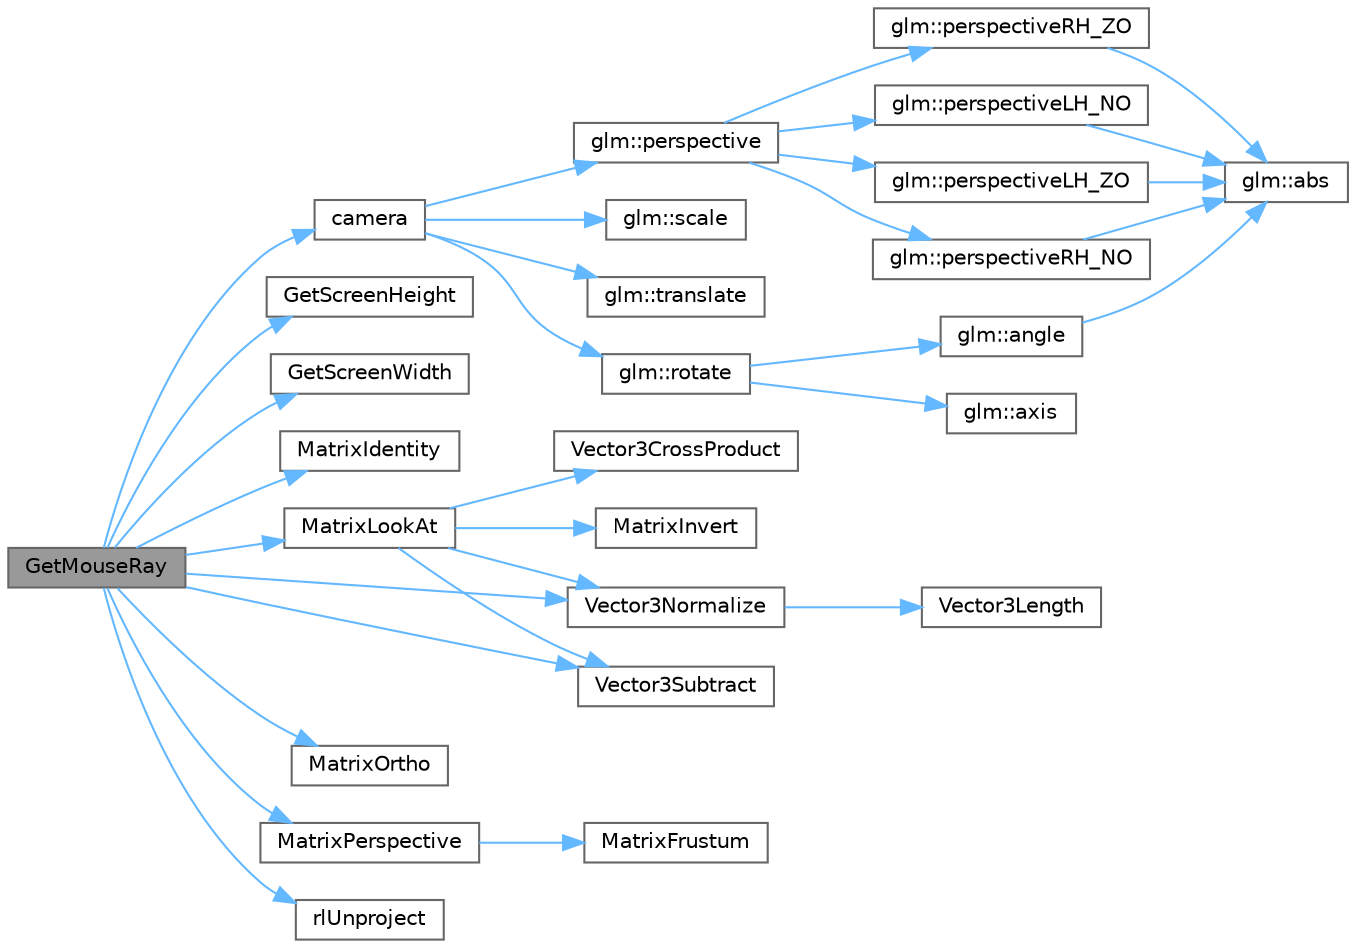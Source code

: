 digraph "GetMouseRay"
{
 // LATEX_PDF_SIZE
  bgcolor="transparent";
  edge [fontname=Helvetica,fontsize=10,labelfontname=Helvetica,labelfontsize=10];
  node [fontname=Helvetica,fontsize=10,shape=box,height=0.2,width=0.4];
  rankdir="LR";
  Node1 [id="Node000001",label="GetMouseRay",height=0.2,width=0.4,color="gray40", fillcolor="grey60", style="filled", fontcolor="black",tooltip=" "];
  Node1 -> Node2 [id="edge32_Node000001_Node000002",color="steelblue1",style="solid",tooltip=" "];
  Node2 [id="Node000002",label="camera",height=0.2,width=0.4,color="grey40", fillcolor="white", style="filled",URL="$_classes_2lib_2glm_2test_2cmake_2test__find__glm_8cpp.html#a8f389d10179adf56cc907127d615c000",tooltip=" "];
  Node2 -> Node3 [id="edge33_Node000002_Node000003",color="steelblue1",style="solid",tooltip=" "];
  Node3 [id="Node000003",label="glm::perspective",height=0.2,width=0.4,color="grey40", fillcolor="white", style="filled",URL="$group__ext__matrix__clip__space.html#ga9e13be491fd69a438c8fda440cf0156e",tooltip=" "];
  Node3 -> Node4 [id="edge34_Node000003_Node000004",color="steelblue1",style="solid",tooltip=" "];
  Node4 [id="Node000004",label="glm::perspectiveLH_NO",height=0.2,width=0.4,color="grey40", fillcolor="white", style="filled",URL="$group__ext__matrix__clip__space.html#gaaf666c22f31e443004f2192706ef4fdc",tooltip=" "];
  Node4 -> Node5 [id="edge35_Node000004_Node000005",color="steelblue1",style="solid",tooltip=" "];
  Node5 [id="Node000005",label="glm::abs",height=0.2,width=0.4,color="grey40", fillcolor="white", style="filled",URL="$group__core__func__common.html#ga439e60a72eadecfeda2df5449c613a64",tooltip=" "];
  Node3 -> Node6 [id="edge36_Node000003_Node000006",color="steelblue1",style="solid",tooltip=" "];
  Node6 [id="Node000006",label="glm::perspectiveLH_ZO",height=0.2,width=0.4,color="grey40", fillcolor="white", style="filled",URL="$group__ext__matrix__clip__space.html#ga947bfc6e136d0a6bc75b8a0fa10f568d",tooltip=" "];
  Node6 -> Node5 [id="edge37_Node000006_Node000005",color="steelblue1",style="solid",tooltip=" "];
  Node3 -> Node7 [id="edge38_Node000003_Node000007",color="steelblue1",style="solid",tooltip=" "];
  Node7 [id="Node000007",label="glm::perspectiveRH_NO",height=0.2,width=0.4,color="grey40", fillcolor="white", style="filled",URL="$group__ext__matrix__clip__space.html#ga68eacfaf3cbfbc7a5465a9a0e4701ce6",tooltip=" "];
  Node7 -> Node5 [id="edge39_Node000007_Node000005",color="steelblue1",style="solid",tooltip=" "];
  Node3 -> Node8 [id="edge40_Node000003_Node000008",color="steelblue1",style="solid",tooltip=" "];
  Node8 [id="Node000008",label="glm::perspectiveRH_ZO",height=0.2,width=0.4,color="grey40", fillcolor="white", style="filled",URL="$group__ext__matrix__clip__space.html#ga703204a33716e0eefc1a6ff383ab62ed",tooltip=" "];
  Node8 -> Node5 [id="edge41_Node000008_Node000005",color="steelblue1",style="solid",tooltip=" "];
  Node2 -> Node9 [id="edge42_Node000002_Node000009",color="steelblue1",style="solid",tooltip=" "];
  Node9 [id="Node000009",label="glm::rotate",height=0.2,width=0.4,color="grey40", fillcolor="white", style="filled",URL="$group__ext__matrix__transform.html#ga42613eb0c7deb5f5188fc159df6c8950",tooltip=" "];
  Node9 -> Node10 [id="edge43_Node000009_Node000010",color="steelblue1",style="solid",tooltip=" "];
  Node10 [id="Node000010",label="glm::angle",height=0.2,width=0.4,color="grey40", fillcolor="white", style="filled",URL="$group__ext__quaternion__trigonometric.html#ga8aa248b31d5ade470c87304df5eb7bd8",tooltip=" "];
  Node10 -> Node5 [id="edge44_Node000010_Node000005",color="steelblue1",style="solid",tooltip=" "];
  Node9 -> Node11 [id="edge45_Node000009_Node000011",color="steelblue1",style="solid",tooltip=" "];
  Node11 [id="Node000011",label="glm::axis",height=0.2,width=0.4,color="grey40", fillcolor="white", style="filled",URL="$group__ext__quaternion__trigonometric.html#gac2b65b953ea72827e172fc39035964a7",tooltip=" "];
  Node2 -> Node12 [id="edge46_Node000002_Node000012",color="steelblue1",style="solid",tooltip=" "];
  Node12 [id="Node000012",label="glm::scale",height=0.2,width=0.4,color="grey40", fillcolor="white", style="filled",URL="$group__ext__matrix__transform.html#gaae2f8b2080622b24b85e1096748599b6",tooltip=" "];
  Node2 -> Node13 [id="edge47_Node000002_Node000013",color="steelblue1",style="solid",tooltip=" "];
  Node13 [id="Node000013",label="glm::translate",height=0.2,width=0.4,color="grey40", fillcolor="white", style="filled",URL="$group__ext__matrix__transform.html#ga67d8473d6b293d1bb2b4eaf249795cab",tooltip=" "];
  Node1 -> Node14 [id="edge48_Node000001_Node000014",color="steelblue1",style="solid",tooltip=" "];
  Node14 [id="Node000014",label="GetScreenHeight",height=0.2,width=0.4,color="grey40", fillcolor="white", style="filled",URL="$_classes_2lib_2raylib_2src_2core_8c.html#ac39a866a8e2e50c57d8d06718d9fe2a5",tooltip=" "];
  Node1 -> Node15 [id="edge49_Node000001_Node000015",color="steelblue1",style="solid",tooltip=" "];
  Node15 [id="Node000015",label="GetScreenWidth",height=0.2,width=0.4,color="grey40", fillcolor="white", style="filled",URL="$_classes_2lib_2raylib_2src_2core_8c.html#a30ee1c630191b545e89962b7b716f758",tooltip=" "];
  Node1 -> Node16 [id="edge50_Node000001_Node000016",color="steelblue1",style="solid",tooltip=" "];
  Node16 [id="Node000016",label="MatrixIdentity",height=0.2,width=0.4,color="grey40", fillcolor="white", style="filled",URL="$_classes_2lib_2raylib_2src_2raymath_8h.html#a6b00858883c5c765bc1380850df30537",tooltip=" "];
  Node1 -> Node17 [id="edge51_Node000001_Node000017",color="steelblue1",style="solid",tooltip=" "];
  Node17 [id="Node000017",label="MatrixLookAt",height=0.2,width=0.4,color="grey40", fillcolor="white", style="filled",URL="$_classes_2lib_2raylib_2src_2raymath_8h.html#aa5e02c87229c2497da3932b0e7340cd9",tooltip=" "];
  Node17 -> Node18 [id="edge52_Node000017_Node000018",color="steelblue1",style="solid",tooltip=" "];
  Node18 [id="Node000018",label="MatrixInvert",height=0.2,width=0.4,color="grey40", fillcolor="white", style="filled",URL="$_classes_2lib_2raylib_2src_2raymath_8h.html#a183096baaafa38f55e199d771aa30d25",tooltip=" "];
  Node17 -> Node19 [id="edge53_Node000017_Node000019",color="steelblue1",style="solid",tooltip=" "];
  Node19 [id="Node000019",label="Vector3CrossProduct",height=0.2,width=0.4,color="grey40", fillcolor="white", style="filled",URL="$_classes_2lib_2raylib_2src_2raymath_8h.html#a3bf0ab88b92ca0b1a80c570106e19ddb",tooltip=" "];
  Node17 -> Node20 [id="edge54_Node000017_Node000020",color="steelblue1",style="solid",tooltip=" "];
  Node20 [id="Node000020",label="Vector3Normalize",height=0.2,width=0.4,color="grey40", fillcolor="white", style="filled",URL="$_classes_2lib_2raylib_2src_2raymath_8h.html#ac5fa29124068e3254305bea68ec5da49",tooltip=" "];
  Node20 -> Node21 [id="edge55_Node000020_Node000021",color="steelblue1",style="solid",tooltip=" "];
  Node21 [id="Node000021",label="Vector3Length",height=0.2,width=0.4,color="grey40", fillcolor="white", style="filled",URL="$_classes_2lib_2raylib_2src_2raymath_8h.html#abda0658a26f2e98d1c07f1126e130e46",tooltip=" "];
  Node17 -> Node22 [id="edge56_Node000017_Node000022",color="steelblue1",style="solid",tooltip=" "];
  Node22 [id="Node000022",label="Vector3Subtract",height=0.2,width=0.4,color="grey40", fillcolor="white", style="filled",URL="$_classes_2lib_2raylib_2src_2raymath_8h.html#a62a5234e94fb75062e98c4733806fa0f",tooltip=" "];
  Node1 -> Node23 [id="edge57_Node000001_Node000023",color="steelblue1",style="solid",tooltip=" "];
  Node23 [id="Node000023",label="MatrixOrtho",height=0.2,width=0.4,color="grey40", fillcolor="white", style="filled",URL="$_classes_2lib_2raylib_2src_2raymath_8h.html#a48f345cc144bf4f33651b5e2b7c39a9d",tooltip=" "];
  Node1 -> Node24 [id="edge58_Node000001_Node000024",color="steelblue1",style="solid",tooltip=" "];
  Node24 [id="Node000024",label="MatrixPerspective",height=0.2,width=0.4,color="grey40", fillcolor="white", style="filled",URL="$_classes_2lib_2raylib_2src_2raymath_8h.html#ac331e8387b9fa2cc3af821aa03385c81",tooltip=" "];
  Node24 -> Node25 [id="edge59_Node000024_Node000025",color="steelblue1",style="solid",tooltip=" "];
  Node25 [id="Node000025",label="MatrixFrustum",height=0.2,width=0.4,color="grey40", fillcolor="white", style="filled",URL="$_classes_2lib_2raylib_2src_2raymath_8h.html#abbfe2e3ab18c25cae009b3d067796f58",tooltip=" "];
  Node1 -> Node26 [id="edge60_Node000001_Node000026",color="steelblue1",style="solid",tooltip=" "];
  Node26 [id="Node000026",label="rlUnproject",height=0.2,width=0.4,color="grey40", fillcolor="white", style="filled",URL="$_classes_2lib_2raylib_2src_2rlgl_8h.html#a7379f27c5e4a09880622cd2b98d1a511",tooltip=" "];
  Node1 -> Node20 [id="edge61_Node000001_Node000020",color="steelblue1",style="solid",tooltip=" "];
  Node1 -> Node22 [id="edge62_Node000001_Node000022",color="steelblue1",style="solid",tooltip=" "];
}
